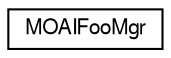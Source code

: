 digraph G
{
  edge [fontname="FreeSans",fontsize="10",labelfontname="FreeSans",labelfontsize="10"];
  node [fontname="FreeSans",fontsize="10",shape=record];
  rankdir=LR;
  Node1 [label="MOAIFooMgr",height=0.2,width=0.4,color="black", fillcolor="white", style="filled",URL="$class_m_o_a_i_foo_mgr.html",tooltip="Example singleton for extending Moai using MOAILuaObject. Copy this object, rename it and add your ow..."];
}
